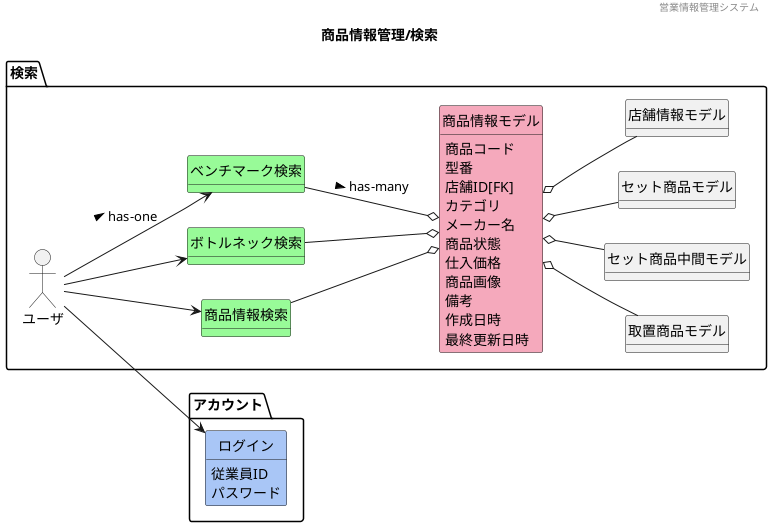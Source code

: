 @startuml ../images/商品情報管理/検索
' ヘッダー
header 営業情報管理システム
' タイトル
title 商品情報管理/検索
' 
hide circle
' 
hide method
left to right direction

package "アカウント"{
    class "ログイン" #A9C6F6

}
package "検索"{
'ユーザや外部システム
    mix_actor "ユーザ"
    class "商品情報検索" #98fb98
    class "ボトルネック検索" #98fb98
    class "ベンチマーク検索" #98fb98
    class "商品情報モデル" #F5A9BC
    class "取置商品モデル"
    class "セット商品中間モデル"
    class "セット商品モデル"
    class "店舗情報モデル"
    
}
    ' package "マスタ管理"{
    '     ' package ベンチマークマスタ{
    '     '     ' class "CPUベンチマークモデル"
    '     '     ' class "GPUベンチマークモデル"
    '     ' } 
    '     ' class "ボトルネックモデル"
    ' }
    ' class "" #F5A9BC
    ' class "" #ffd700

    'モデル同士の関係
    ユーザ --> 商品情報検索
    ユーザ --> ボトルネック検索
    ユーザ --> ベンチマーク検索 : > has-one
    ユーザ --> ログイン
    商品情報検索 --o 商品情報モデル
    ボトルネック検索 --o 商品情報モデル
    ベンチマーク検索 --o 商品情報モデル: > has-many
    商品情報モデル o-- 取置商品モデル
    商品情報モデル o-- セット商品モデル
    商品情報モデル o-- セット商品中間モデル
    商品情報モデル o-- 店舗情報モデル
    ' 商品情報モデル o-- マスタ管理

    'ドメインクラスの属性
    商品情報モデル : 商品コード
    商品情報モデル : 型番
    商品情報モデル : 店舗ID[FK]
    商品情報モデル : カテゴリ
    商品情報モデル : メーカー名
    商品情報モデル : 商品状態
    商品情報モデル : 仕入価格
    商品情報モデル : 商品画像
    商品情報モデル : 備考
    商品情報モデル : 作成日時
    商品情報モデル : 最終更新日時

    ' 商品情報モデル : 商品コード
    ' 商品情報モデル : 型番
    ' 商品情報モデル : JANコード
    ' 商品情報モデル : 商品画像
    ' 商品情報モデル : 在庫場所
    ' 商品情報モデル : カテゴリ
    ' 商品情報モデル : 仕入価格
    ログイン : 従業員ID
    ログイン : パスワード
@enduml
